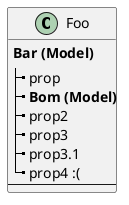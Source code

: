 @startuml
class Foo {
	**Bar (Model)**
	|_ prop
	|_ **Bom (Model)**
	|_ prop2
	|_ prop3
	|_ prop3.1
	|_ prop4 :(
	--
}
@enduml

